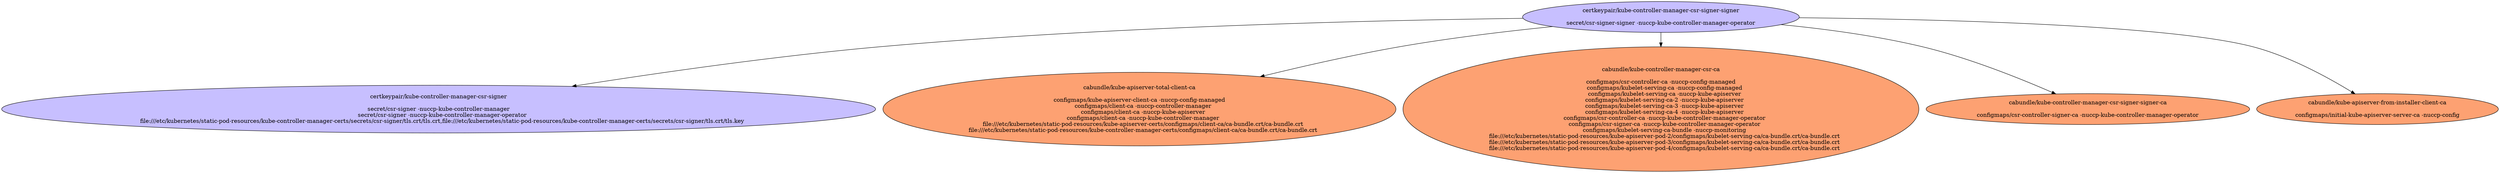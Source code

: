 digraph "Local Certificate" {
  // Node definitions.
  3 [
    label="certkeypair/kube-controller-manager-csr-signer-signer\n\nsecret/csr-signer-signer -nuccp-kube-controller-manager-operator\n"
    style=filled
    fillcolor="#c7bfff"
  ];
  4 [
    label="certkeypair/kube-controller-manager-csr-signer\n\nsecret/csr-signer -nuccp-kube-controller-manager\n    secret/csr-signer -nuccp-kube-controller-manager-operator\n    file:///etc/kubernetes/static-pod-resources/kube-controller-manager-certs/secrets/csr-signer/tls.crt/tls.crt,file:///etc/kubernetes/static-pod-resources/kube-controller-manager-certs/secrets/csr-signer/tls.crt/tls.key\n"
    style=filled
    fillcolor="#c7bfff"
  ];
  14 [
    label="cabundle/kube-apiserver-total-client-ca\n\nconfigmaps/kube-apiserver-client-ca -nuccp-config-managed\n    configmaps/client-ca -nuccp-controller-manager\n    configmaps/client-ca -nuccp-kube-apiserver\n    configmaps/client-ca -nuccp-kube-controller-manager\n    file:///etc/kubernetes/static-pod-resources/kube-apiserver-certs/configmaps/client-ca/ca-bundle.crt/ca-bundle.crt\n    file:///etc/kubernetes/static-pod-resources/kube-controller-manager-certs/configmaps/client-ca/ca-bundle.crt/ca-bundle.crt\n"
    style=filled
    fillcolor="#fda172"
  ];
  15 [
    label="cabundle/kube-controller-manager-csr-ca\n\nconfigmaps/csr-controller-ca -nuccp-config-managed\n    configmaps/kubelet-serving-ca -nuccp-config-managed\n    configmaps/kubelet-serving-ca -nuccp-kube-apiserver\n    configmaps/kubelet-serving-ca-2 -nuccp-kube-apiserver\n    configmaps/kubelet-serving-ca-3 -nuccp-kube-apiserver\n    configmaps/kubelet-serving-ca-4 -nuccp-kube-apiserver\n    configmaps/csr-controller-ca -nuccp-kube-controller-manager-operator\n    configmaps/csr-signer-ca -nuccp-kube-controller-manager-operator\n    configmaps/kubelet-serving-ca-bundle -nuccp-monitoring\n    file:///etc/kubernetes/static-pod-resources/kube-apiserver-pod-2/configmaps/kubelet-serving-ca/ca-bundle.crt/ca-bundle.crt\n    file:///etc/kubernetes/static-pod-resources/kube-apiserver-pod-3/configmaps/kubelet-serving-ca/ca-bundle.crt/ca-bundle.crt\n    file:///etc/kubernetes/static-pod-resources/kube-apiserver-pod-4/configmaps/kubelet-serving-ca/ca-bundle.crt/ca-bundle.crt\n"
    style=filled
    fillcolor="#fda172"
  ];
  16 [
    label="cabundle/kube-controller-manager-csr-signer-signer-ca\n\nconfigmaps/csr-controller-signer-ca -nuccp-kube-controller-manager-operator\n"
    style=filled
    fillcolor="#fda172"
  ];
  21 [
    label="cabundle/kube-apiserver-from-installer-client-ca\n\nconfigmaps/initial-kube-apiserver-server-ca -nuccp-config\n"
    style=filled
    fillcolor="#fda172"
  ];

  // Edge definitions.
  3 -> 4;
  3 -> 14;
  3 -> 15;
  3 -> 16;
  3 -> 21;
}